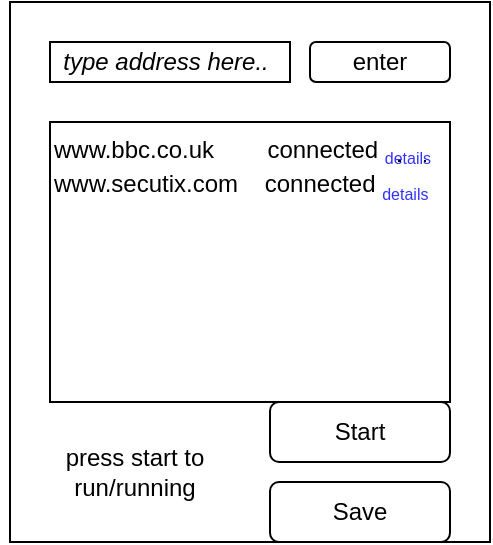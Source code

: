 <mxfile version="21.3.7" type="github">
  <diagram name="Page-1" id="Jh2B1e0-qrUIx0RkJpt5">
    <mxGraphModel dx="600" dy="332" grid="1" gridSize="10" guides="1" tooltips="1" connect="1" arrows="1" fold="1" page="1" pageScale="1" pageWidth="850" pageHeight="1100" math="0" shadow="0">
      <root>
        <mxCell id="0" />
        <mxCell id="1" parent="0" />
        <mxCell id="gVvINU71AqgDx6aEJBUT-1" value="" style="rounded=0;whiteSpace=wrap;html=1;" vertex="1" parent="1">
          <mxGeometry x="280" y="120" width="240" height="270" as="geometry" />
        </mxCell>
        <mxCell id="gVvINU71AqgDx6aEJBUT-2" value="&lt;i&gt;type address here..&lt;span style=&quot;white-space: pre;&quot;&gt;&#x9;&lt;/span&gt;&lt;/i&gt;" style="rounded=0;whiteSpace=wrap;html=1;" vertex="1" parent="1">
          <mxGeometry x="300" y="140" width="120" height="20" as="geometry" />
        </mxCell>
        <mxCell id="gVvINU71AqgDx6aEJBUT-3" value="enter" style="rounded=1;whiteSpace=wrap;html=1;" vertex="1" parent="1">
          <mxGeometry x="430" y="140" width="70" height="20" as="geometry" />
        </mxCell>
        <mxCell id="gVvINU71AqgDx6aEJBUT-4" value="" style="rounded=0;whiteSpace=wrap;html=1;" vertex="1" parent="1">
          <mxGeometry x="300" y="180" width="200" height="140" as="geometry" />
        </mxCell>
        <mxCell id="gVvINU71AqgDx6aEJBUT-6" value="Start" style="rounded=1;whiteSpace=wrap;html=1;" vertex="1" parent="1">
          <mxGeometry x="410" y="320" width="90" height="30" as="geometry" />
        </mxCell>
        <mxCell id="gVvINU71AqgDx6aEJBUT-7" value="Save" style="rounded=1;whiteSpace=wrap;html=1;" vertex="1" parent="1">
          <mxGeometry x="410" y="360" width="90" height="30" as="geometry" />
        </mxCell>
        <mxCell id="gVvINU71AqgDx6aEJBUT-9" value="press start to run/running" style="text;html=1;strokeColor=none;fillColor=none;align=center;verticalAlign=middle;whiteSpace=wrap;rounded=0;" vertex="1" parent="1">
          <mxGeometry x="275" y="340" width="135" height="30" as="geometry" />
        </mxCell>
        <mxCell id="gVvINU71AqgDx6aEJBUT-10" value="www.bbc.co.uk&amp;nbsp;&lt;span style=&quot;&quot;&gt;&lt;span style=&quot;&quot;&gt;&amp;nbsp;&amp;nbsp;&amp;nbsp;&amp;nbsp;&lt;span style=&quot;white-space: pre;&quot;&gt;&#x9;&lt;/span&gt;&lt;/span&gt;&lt;/span&gt;connected&amp;nbsp;&lt;u style=&quot;border-color: var(--border-color);&quot;&gt;&lt;sub style=&quot;border-color: var(--border-color);&quot;&gt;&lt;font style=&quot;border-color: var(--border-color); font-size: 8px;&quot; color=&quot;#3333ff&quot;&gt;details&lt;/font&gt;&lt;/sub&gt;&lt;/u&gt;&lt;br&gt;www.secutix.com&amp;nbsp;&lt;span style=&quot;&quot;&gt;&lt;span style=&quot;&quot;&gt;&amp;nbsp;&amp;nbsp;&amp;nbsp;&lt;/span&gt;&lt;/span&gt;connected&amp;nbsp;&lt;u&gt;&lt;sub&gt;&lt;font color=&quot;#3333ff&quot; style=&quot;font-size: 8px;&quot;&gt;details&lt;/font&gt;&lt;/sub&gt;&lt;/u&gt;&lt;br&gt;" style="text;html=1;strokeColor=none;fillColor=none;align=left;verticalAlign=top;whiteSpace=wrap;rounded=0;" vertex="1" parent="1">
          <mxGeometry x="300" y="180" width="200" height="140" as="geometry" />
        </mxCell>
      </root>
    </mxGraphModel>
  </diagram>
</mxfile>
